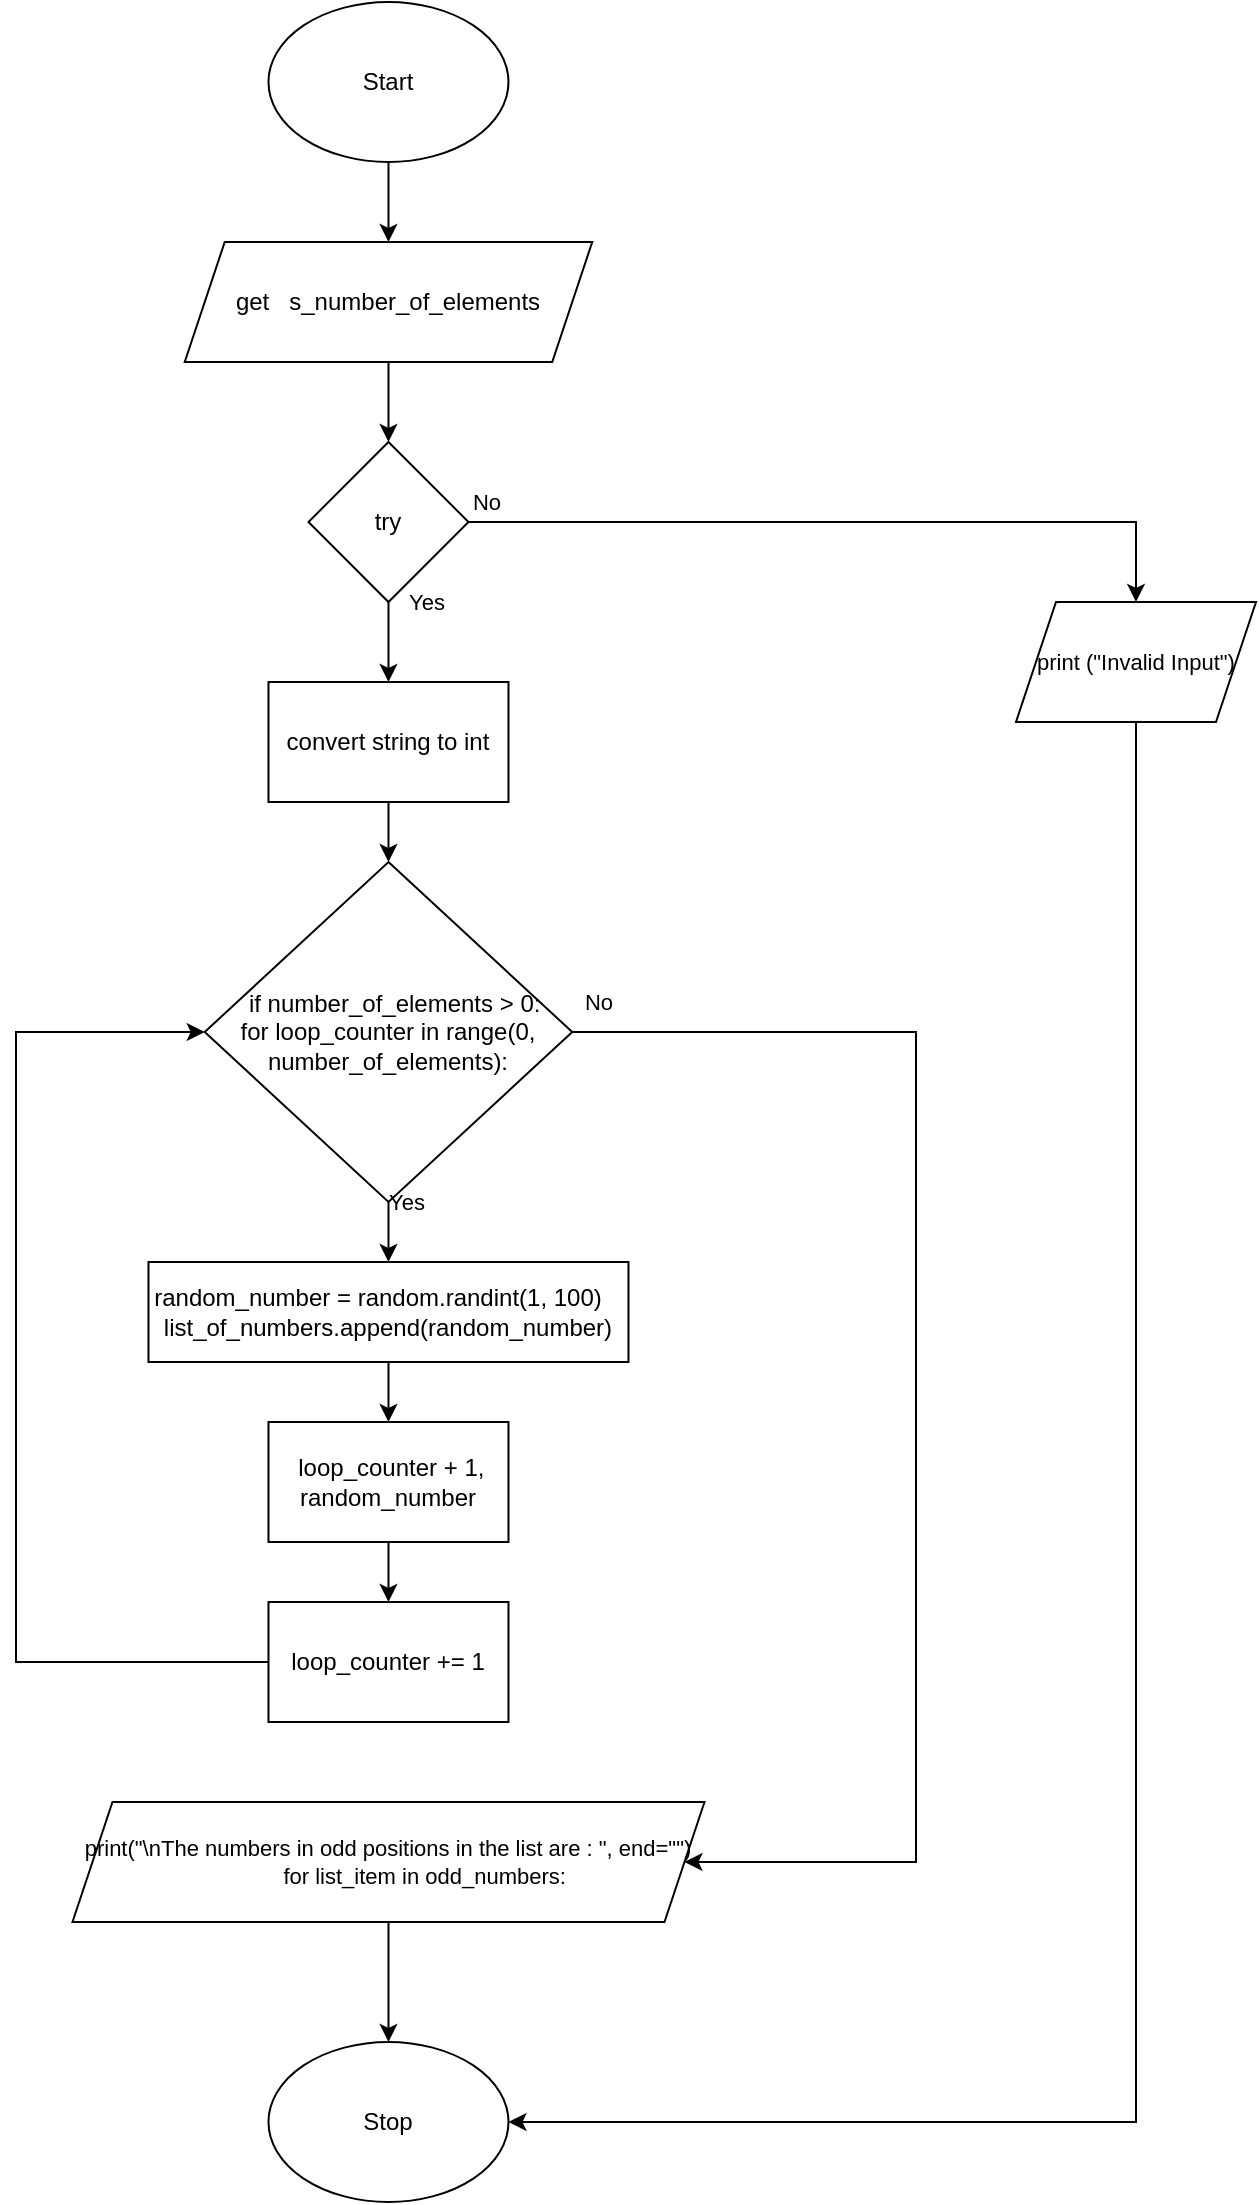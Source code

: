 <mxfile>
    <diagram id="LWYVQPqVzV7g8HnTJ1rW" name="Page-1">
        <mxGraphModel dx="1074" dy="741" grid="1" gridSize="10" guides="1" tooltips="1" connect="1" arrows="1" fold="1" page="1" pageScale="1" pageWidth="827" pageHeight="1169" math="0" shadow="0">
            <root>
                <mxCell id="0"/>
                <mxCell id="1" parent="0"/>
                <mxCell id="80" style="edgeStyle=none;html=1;exitX=0.5;exitY=1;exitDx=0;exitDy=0;" edge="1" parent="1" source="2" target="76">
                    <mxGeometry relative="1" as="geometry"/>
                </mxCell>
                <mxCell id="2" value="Start" style="ellipse;whiteSpace=wrap;html=1;" parent="1" vertex="1">
                    <mxGeometry x="166.24" y="20" width="120" height="80" as="geometry"/>
                </mxCell>
                <mxCell id="30" value="Stop" style="ellipse;whiteSpace=wrap;html=1;" parent="1" vertex="1">
                    <mxGeometry x="166.24" y="1040" width="120" height="80" as="geometry"/>
                </mxCell>
                <mxCell id="82" style="edgeStyle=none;html=1;exitX=0.5;exitY=1;exitDx=0;exitDy=0;" edge="1" parent="1" source="76" target="81">
                    <mxGeometry relative="1" as="geometry"/>
                </mxCell>
                <mxCell id="76" value="get &amp;nbsp; s_number_of_elements" style="shape=parallelogram;perimeter=parallelogramPerimeter;whiteSpace=wrap;html=1;fixedSize=1;" parent="1" vertex="1">
                    <mxGeometry x="124.36" y="140" width="203.76" height="60" as="geometry"/>
                </mxCell>
                <mxCell id="87" style="edgeStyle=none;html=1;exitX=0.5;exitY=1;exitDx=0;exitDy=0;" edge="1" parent="1" source="81" target="86">
                    <mxGeometry relative="1" as="geometry"/>
                </mxCell>
                <mxCell id="100" style="edgeStyle=orthogonalEdgeStyle;shape=connector;rounded=0;html=1;exitX=1;exitY=0.5;exitDx=0;exitDy=0;entryX=0.5;entryY=0;entryDx=0;entryDy=0;labelBackgroundColor=default;fontFamily=Helvetica;fontSize=11;fontColor=default;endArrow=classic;strokeColor=default;" edge="1" parent="1" source="81" target="99">
                    <mxGeometry relative="1" as="geometry"/>
                </mxCell>
                <mxCell id="81" value="try" style="rhombus;whiteSpace=wrap;html=1;" vertex="1" parent="1">
                    <mxGeometry x="186.24" y="240" width="80" height="80" as="geometry"/>
                </mxCell>
                <mxCell id="91" style="edgeStyle=none;html=1;exitX=0.5;exitY=1;exitDx=0;exitDy=0;entryX=0.5;entryY=0;entryDx=0;entryDy=0;" edge="1" parent="1" source="83" target="90">
                    <mxGeometry relative="1" as="geometry"/>
                </mxCell>
                <mxCell id="97" style="edgeStyle=orthogonalEdgeStyle;shape=connector;rounded=0;html=1;exitX=1;exitY=0.5;exitDx=0;exitDy=0;entryX=1;entryY=0.5;entryDx=0;entryDy=0;labelBackgroundColor=default;fontFamily=Helvetica;fontSize=11;fontColor=default;endArrow=classic;strokeColor=default;" edge="1" parent="1" source="83" target="96">
                    <mxGeometry relative="1" as="geometry">
                        <Array as="points">
                            <mxPoint x="490" y="535"/>
                            <mxPoint x="490" y="950"/>
                        </Array>
                    </mxGeometry>
                </mxCell>
                <mxCell id="83" value="&amp;nbsp; if number_of_elements &amp;gt; 0:&lt;br&gt;for loop_counter in range(0, number_of_elements):" style="rhombus;whiteSpace=wrap;html=1;" vertex="1" parent="1">
                    <mxGeometry x="134.36" y="450" width="183.76" height="170" as="geometry"/>
                </mxCell>
                <mxCell id="88" style="edgeStyle=none;html=1;exitX=0.5;exitY=1;exitDx=0;exitDy=0;" edge="1" parent="1" source="86" target="83">
                    <mxGeometry relative="1" as="geometry"/>
                </mxCell>
                <mxCell id="86" value="convert string to int" style="rounded=0;whiteSpace=wrap;html=1;" vertex="1" parent="1">
                    <mxGeometry x="166.24" y="360" width="120" height="60" as="geometry"/>
                </mxCell>
                <mxCell id="94" style="edgeStyle=none;html=1;exitX=0.5;exitY=1;exitDx=0;exitDy=0;" edge="1" parent="1" source="89" target="93">
                    <mxGeometry relative="1" as="geometry"/>
                </mxCell>
                <mxCell id="89" value="&amp;nbsp;loop_counter + 1, random_number" style="rounded=0;whiteSpace=wrap;html=1;" vertex="1" parent="1">
                    <mxGeometry x="166.24" y="730" width="120" height="60" as="geometry"/>
                </mxCell>
                <mxCell id="92" style="edgeStyle=none;html=1;exitX=0.5;exitY=1;exitDx=0;exitDy=0;" edge="1" parent="1" source="90" target="89">
                    <mxGeometry relative="1" as="geometry"/>
                </mxCell>
                <mxCell id="90" value="random_number = random.randint(1, 100)&amp;nbsp; &amp;nbsp; list_of_numbers.append(random_number)" style="rounded=0;whiteSpace=wrap;html=1;" vertex="1" parent="1">
                    <mxGeometry x="106.24" y="650" width="240" height="50" as="geometry"/>
                </mxCell>
                <mxCell id="95" style="edgeStyle=orthogonalEdgeStyle;html=1;exitX=0;exitY=0.5;exitDx=0;exitDy=0;entryX=0;entryY=0.5;entryDx=0;entryDy=0;rounded=0;" edge="1" parent="1" source="93" target="83">
                    <mxGeometry relative="1" as="geometry">
                        <Array as="points">
                            <mxPoint x="40" y="850"/>
                            <mxPoint x="40" y="535"/>
                        </Array>
                    </mxGeometry>
                </mxCell>
                <mxCell id="93" value="loop_counter += 1" style="rounded=0;whiteSpace=wrap;html=1;" vertex="1" parent="1">
                    <mxGeometry x="166.24" y="820" width="120" height="60" as="geometry"/>
                </mxCell>
                <mxCell id="98" style="edgeStyle=orthogonalEdgeStyle;shape=connector;rounded=0;html=1;exitX=0.5;exitY=1;exitDx=0;exitDy=0;labelBackgroundColor=default;fontFamily=Helvetica;fontSize=11;fontColor=default;endArrow=classic;strokeColor=default;" edge="1" parent="1" source="96" target="30">
                    <mxGeometry relative="1" as="geometry"/>
                </mxCell>
                <mxCell id="96" value="print(&quot;\nThe numbers in odd positions in the list are : &quot;, end=&quot;&quot;)&#10;            for list_item in odd_numbers:" style="shape=parallelogram;perimeter=parallelogramPerimeter;whiteSpace=wrap;html=1;fixedSize=1;fontFamily=Helvetica;fontSize=11;fontColor=default;" vertex="1" parent="1">
                    <mxGeometry x="68.24" y="920" width="316" height="60" as="geometry"/>
                </mxCell>
                <mxCell id="101" style="edgeStyle=orthogonalEdgeStyle;shape=connector;rounded=0;html=1;exitX=0.5;exitY=1;exitDx=0;exitDy=0;entryX=1;entryY=0.5;entryDx=0;entryDy=0;labelBackgroundColor=default;fontFamily=Helvetica;fontSize=11;fontColor=default;endArrow=classic;strokeColor=default;" edge="1" parent="1" source="99" target="30">
                    <mxGeometry relative="1" as="geometry"/>
                </mxCell>
                <mxCell id="99" value="print (&quot;Invalid Input&quot;)" style="shape=parallelogram;perimeter=parallelogramPerimeter;whiteSpace=wrap;html=1;fixedSize=1;fontFamily=Helvetica;fontSize=11;fontColor=default;" vertex="1" parent="1">
                    <mxGeometry x="540" y="320" width="120" height="60" as="geometry"/>
                </mxCell>
                <mxCell id="102" value="Yes" style="text;html=1;resizable=0;autosize=1;align=center;verticalAlign=middle;points=[];fillColor=none;strokeColor=none;rounded=0;fontFamily=Helvetica;fontSize=11;fontColor=default;" vertex="1" parent="1">
                    <mxGeometry x="230" y="310" width="30" height="20" as="geometry"/>
                </mxCell>
                <mxCell id="103" value="No" style="text;html=1;resizable=0;autosize=1;align=center;verticalAlign=middle;points=[];fillColor=none;strokeColor=none;rounded=0;fontFamily=Helvetica;fontSize=11;fontColor=default;" vertex="1" parent="1">
                    <mxGeometry x="260" y="260" width="30" height="20" as="geometry"/>
                </mxCell>
                <mxCell id="104" value="Yes" style="text;html=1;resizable=0;autosize=1;align=center;verticalAlign=middle;points=[];fillColor=none;strokeColor=none;rounded=0;fontFamily=Helvetica;fontSize=11;fontColor=default;" vertex="1" parent="1">
                    <mxGeometry x="220" y="610" width="30" height="20" as="geometry"/>
                </mxCell>
                <mxCell id="105" value="No" style="text;html=1;resizable=0;autosize=1;align=center;verticalAlign=middle;points=[];fillColor=none;strokeColor=none;rounded=0;fontFamily=Helvetica;fontSize=11;fontColor=default;" vertex="1" parent="1">
                    <mxGeometry x="316.24" y="510" width="30" height="20" as="geometry"/>
                </mxCell>
            </root>
        </mxGraphModel>
    </diagram>
</mxfile>